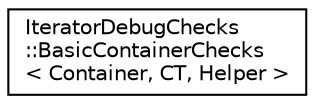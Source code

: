 digraph "Graphical Class Hierarchy"
{
  edge [fontname="Helvetica",fontsize="10",labelfontname="Helvetica",labelfontsize="10"];
  node [fontname="Helvetica",fontsize="10",shape=record];
  rankdir="LR";
  Node0 [label="IteratorDebugChecks\l::BasicContainerChecks\l\< Container, CT, Helper \>",height=0.2,width=0.4,color="black", fillcolor="white", style="filled",URL="$struct_iterator_debug_checks_1_1_basic_container_checks.html"];
}

